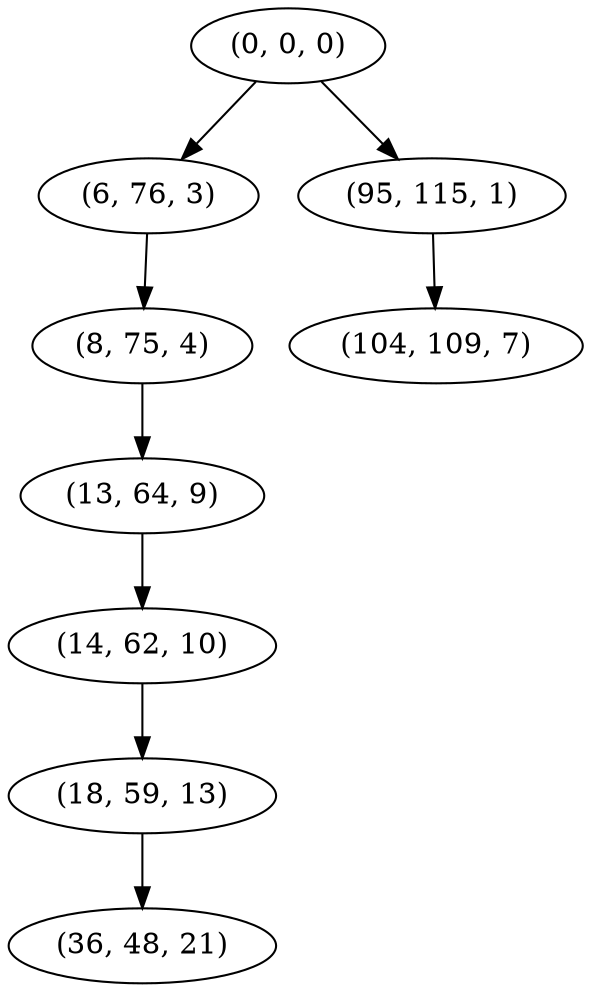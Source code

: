 digraph tree {
    "(0, 0, 0)";
    "(6, 76, 3)";
    "(8, 75, 4)";
    "(13, 64, 9)";
    "(14, 62, 10)";
    "(18, 59, 13)";
    "(36, 48, 21)";
    "(95, 115, 1)";
    "(104, 109, 7)";
    "(0, 0, 0)" -> "(6, 76, 3)";
    "(0, 0, 0)" -> "(95, 115, 1)";
    "(6, 76, 3)" -> "(8, 75, 4)";
    "(8, 75, 4)" -> "(13, 64, 9)";
    "(13, 64, 9)" -> "(14, 62, 10)";
    "(14, 62, 10)" -> "(18, 59, 13)";
    "(18, 59, 13)" -> "(36, 48, 21)";
    "(95, 115, 1)" -> "(104, 109, 7)";
}
